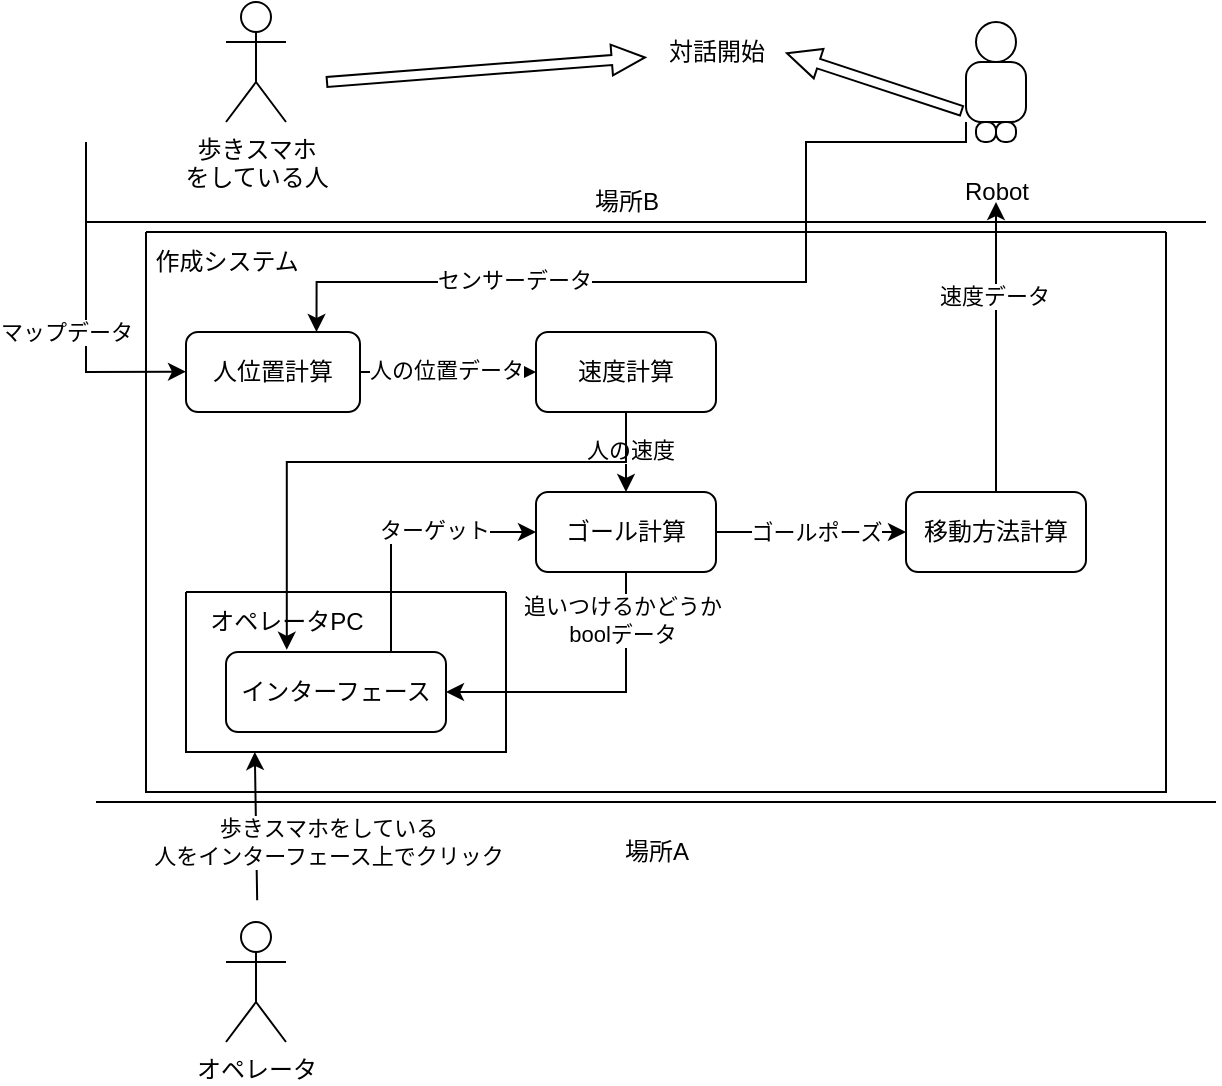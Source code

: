 <mxfile version="22.1.19" type="device">
  <diagram name="ページ1" id="q40Y4H6Cgm2v3x42ygtB">
    <mxGraphModel dx="2283" dy="667" grid="1" gridSize="10" guides="1" tooltips="1" connect="1" arrows="1" fold="1" page="1" pageScale="1" pageWidth="827" pageHeight="1169" math="0" shadow="0">
      <root>
        <mxCell id="0" />
        <mxCell id="1" parent="0" />
        <mxCell id="p3XjbXPdAwx0f5DoJ2kn-6" value="オペレータ" style="shape=umlActor;verticalLabelPosition=bottom;verticalAlign=top;html=1;outlineConnect=0;" parent="1" vertex="1">
          <mxGeometry x="110" y="570" width="30" height="60" as="geometry" />
        </mxCell>
        <mxCell id="p3XjbXPdAwx0f5DoJ2kn-9" value="" style="swimlane;startSize=0;" parent="1" vertex="1">
          <mxGeometry x="70" y="225" width="510" height="280" as="geometry">
            <mxRectangle x="140" y="230" width="50" height="40" as="alternateBounds" />
          </mxGeometry>
        </mxCell>
        <mxCell id="p3XjbXPdAwx0f5DoJ2kn-55" value="" style="edgeStyle=orthogonalEdgeStyle;rounded=0;orthogonalLoop=1;jettySize=auto;html=1;" parent="p3XjbXPdAwx0f5DoJ2kn-9" source="p3XjbXPdAwx0f5DoJ2kn-8" target="p3XjbXPdAwx0f5DoJ2kn-12" edge="1">
          <mxGeometry relative="1" as="geometry" />
        </mxCell>
        <mxCell id="p3XjbXPdAwx0f5DoJ2kn-56" value="人の位置データ" style="edgeLabel;html=1;align=center;verticalAlign=middle;resizable=0;points=[];" parent="p3XjbXPdAwx0f5DoJ2kn-55" vertex="1" connectable="0">
          <mxGeometry x="-0.027" y="1" relative="1" as="geometry">
            <mxPoint as="offset" />
          </mxGeometry>
        </mxCell>
        <mxCell id="p3XjbXPdAwx0f5DoJ2kn-8" value="人位置計算" style="rounded=1;whiteSpace=wrap;html=1;" parent="p3XjbXPdAwx0f5DoJ2kn-9" vertex="1">
          <mxGeometry x="20" y="50" width="87" height="40" as="geometry" />
        </mxCell>
        <mxCell id="p3XjbXPdAwx0f5DoJ2kn-10" value="作成システム" style="text;html=1;align=center;verticalAlign=middle;resizable=0;points=[];autosize=1;strokeColor=none;fillColor=none;" parent="p3XjbXPdAwx0f5DoJ2kn-9" vertex="1">
          <mxGeometry x="-10" width="100" height="30" as="geometry" />
        </mxCell>
        <mxCell id="p3XjbXPdAwx0f5DoJ2kn-81" style="edgeStyle=orthogonalEdgeStyle;rounded=0;orthogonalLoop=1;jettySize=auto;html=1;exitX=0.5;exitY=1;exitDx=0;exitDy=0;entryX=0.5;entryY=0;entryDx=0;entryDy=0;" parent="p3XjbXPdAwx0f5DoJ2kn-9" source="p3XjbXPdAwx0f5DoJ2kn-12" target="p3XjbXPdAwx0f5DoJ2kn-15" edge="1">
          <mxGeometry relative="1" as="geometry" />
        </mxCell>
        <mxCell id="p3XjbXPdAwx0f5DoJ2kn-82" value="人の速度" style="edgeLabel;html=1;align=center;verticalAlign=middle;resizable=0;points=[];" parent="p3XjbXPdAwx0f5DoJ2kn-81" vertex="1" connectable="0">
          <mxGeometry x="-0.073" y="2" relative="1" as="geometry">
            <mxPoint as="offset" />
          </mxGeometry>
        </mxCell>
        <mxCell id="p3XjbXPdAwx0f5DoJ2kn-12" value="速度計算" style="rounded=1;whiteSpace=wrap;html=1;" parent="p3XjbXPdAwx0f5DoJ2kn-9" vertex="1">
          <mxGeometry x="195" y="50" width="90" height="40" as="geometry" />
        </mxCell>
        <mxCell id="p3XjbXPdAwx0f5DoJ2kn-54" style="edgeStyle=orthogonalEdgeStyle;rounded=0;orthogonalLoop=1;jettySize=auto;html=1;exitX=0.5;exitY=1;exitDx=0;exitDy=0;entryX=1;entryY=0.5;entryDx=0;entryDy=0;" parent="p3XjbXPdAwx0f5DoJ2kn-9" source="p3XjbXPdAwx0f5DoJ2kn-15" target="p3XjbXPdAwx0f5DoJ2kn-13" edge="1">
          <mxGeometry relative="1" as="geometry" />
        </mxCell>
        <mxCell id="p3XjbXPdAwx0f5DoJ2kn-67" value="追いつけるかどうか&lt;br&gt;boolデータ" style="edgeLabel;html=1;align=center;verticalAlign=middle;resizable=0;points=[];" parent="p3XjbXPdAwx0f5DoJ2kn-54" vertex="1" connectable="0">
          <mxGeometry x="-0.683" y="-2" relative="1" as="geometry">
            <mxPoint as="offset" />
          </mxGeometry>
        </mxCell>
        <mxCell id="p3XjbXPdAwx0f5DoJ2kn-70" style="edgeStyle=orthogonalEdgeStyle;rounded=0;orthogonalLoop=1;jettySize=auto;html=1;exitX=1;exitY=0.5;exitDx=0;exitDy=0;entryX=0;entryY=0.5;entryDx=0;entryDy=0;" parent="p3XjbXPdAwx0f5DoJ2kn-9" source="p3XjbXPdAwx0f5DoJ2kn-15" target="p3XjbXPdAwx0f5DoJ2kn-17" edge="1">
          <mxGeometry relative="1" as="geometry" />
        </mxCell>
        <mxCell id="p3XjbXPdAwx0f5DoJ2kn-71" value="ゴールポーズ" style="edgeLabel;html=1;align=center;verticalAlign=middle;resizable=0;points=[];" parent="p3XjbXPdAwx0f5DoJ2kn-70" vertex="1" connectable="0">
          <mxGeometry x="0.052" relative="1" as="geometry">
            <mxPoint as="offset" />
          </mxGeometry>
        </mxCell>
        <mxCell id="p3XjbXPdAwx0f5DoJ2kn-15" value="ゴール計算" style="rounded=1;whiteSpace=wrap;html=1;" parent="p3XjbXPdAwx0f5DoJ2kn-9" vertex="1">
          <mxGeometry x="195" y="130" width="90" height="40" as="geometry" />
        </mxCell>
        <mxCell id="p3XjbXPdAwx0f5DoJ2kn-16" style="edgeStyle=orthogonalEdgeStyle;rounded=0;orthogonalLoop=1;jettySize=auto;html=1;exitX=0.5;exitY=1;exitDx=0;exitDy=0;" parent="p3XjbXPdAwx0f5DoJ2kn-9" source="p3XjbXPdAwx0f5DoJ2kn-15" target="p3XjbXPdAwx0f5DoJ2kn-15" edge="1">
          <mxGeometry relative="1" as="geometry" />
        </mxCell>
        <mxCell id="p3XjbXPdAwx0f5DoJ2kn-17" value="移動方法計算" style="rounded=1;whiteSpace=wrap;html=1;" parent="p3XjbXPdAwx0f5DoJ2kn-9" vertex="1">
          <mxGeometry x="380" y="130" width="90" height="40" as="geometry" />
        </mxCell>
        <mxCell id="p3XjbXPdAwx0f5DoJ2kn-30" value="" style="swimlane;startSize=0;" parent="p3XjbXPdAwx0f5DoJ2kn-9" vertex="1">
          <mxGeometry x="20" y="180" width="160" height="80" as="geometry" />
        </mxCell>
        <mxCell id="p3XjbXPdAwx0f5DoJ2kn-13" value="インターフェース" style="rounded=1;whiteSpace=wrap;html=1;" parent="p3XjbXPdAwx0f5DoJ2kn-30" vertex="1">
          <mxGeometry x="20" y="30" width="110" height="40" as="geometry" />
        </mxCell>
        <mxCell id="p3XjbXPdAwx0f5DoJ2kn-31" value="オペレータPC" style="text;html=1;align=center;verticalAlign=middle;resizable=0;points=[];autosize=1;strokeColor=none;fillColor=none;" parent="p3XjbXPdAwx0f5DoJ2kn-30" vertex="1">
          <mxGeometry width="100" height="30" as="geometry" />
        </mxCell>
        <mxCell id="p3XjbXPdAwx0f5DoJ2kn-83" value="" style="endArrow=classic;html=1;rounded=0;exitX=0.75;exitY=0;exitDx=0;exitDy=0;entryX=0;entryY=0.5;entryDx=0;entryDy=0;edgeStyle=orthogonalEdgeStyle;" parent="p3XjbXPdAwx0f5DoJ2kn-9" source="p3XjbXPdAwx0f5DoJ2kn-13" target="p3XjbXPdAwx0f5DoJ2kn-15" edge="1">
          <mxGeometry width="50" height="50" relative="1" as="geometry">
            <mxPoint x="430" y="145" as="sourcePoint" />
            <mxPoint x="480" y="95" as="targetPoint" />
          </mxGeometry>
        </mxCell>
        <mxCell id="p3XjbXPdAwx0f5DoJ2kn-84" value="ターゲット" style="edgeLabel;html=1;align=center;verticalAlign=middle;resizable=0;points=[];" parent="p3XjbXPdAwx0f5DoJ2kn-83" vertex="1" connectable="0">
          <mxGeometry x="0.226" y="1" relative="1" as="geometry">
            <mxPoint as="offset" />
          </mxGeometry>
        </mxCell>
        <mxCell id="mPH4-u29i5e3vEwbWO_n-1" style="edgeStyle=orthogonalEdgeStyle;rounded=0;orthogonalLoop=1;jettySize=auto;html=1;exitX=0.5;exitY=1;exitDx=0;exitDy=0;entryX=0.504;entryY=0.964;entryDx=0;entryDy=0;entryPerimeter=0;" parent="p3XjbXPdAwx0f5DoJ2kn-9" source="p3XjbXPdAwx0f5DoJ2kn-12" target="p3XjbXPdAwx0f5DoJ2kn-31" edge="1">
          <mxGeometry relative="1" as="geometry">
            <Array as="points">
              <mxPoint x="240" y="115" />
              <mxPoint x="70" y="115" />
            </Array>
          </mxGeometry>
        </mxCell>
        <mxCell id="p3XjbXPdAwx0f5DoJ2kn-36" value="歩きスマホ&lt;br&gt;をしている人" style="shape=umlActor;verticalLabelPosition=bottom;verticalAlign=top;html=1;outlineConnect=0;" parent="1" vertex="1">
          <mxGeometry x="110" y="110" width="30" height="60" as="geometry" />
        </mxCell>
        <mxCell id="p3XjbXPdAwx0f5DoJ2kn-47" value="Robot" style="text;html=1;align=center;verticalAlign=middle;resizable=0;points=[];autosize=1;strokeColor=none;fillColor=none;" parent="1" vertex="1">
          <mxGeometry x="465" y="190" width="60" height="30" as="geometry" />
        </mxCell>
        <mxCell id="p3XjbXPdAwx0f5DoJ2kn-50" value="" style="endArrow=classic;html=1;rounded=0;entryX=0.171;entryY=1.021;entryDx=0;entryDy=0;entryPerimeter=0;" parent="1" edge="1">
          <mxGeometry width="50" height="50" relative="1" as="geometry">
            <mxPoint x="125.59" y="559.16" as="sourcePoint" />
            <mxPoint x="124.4" y="485.0" as="targetPoint" />
            <Array as="points">
              <mxPoint x="125.59" y="559.16" />
            </Array>
          </mxGeometry>
        </mxCell>
        <mxCell id="p3XjbXPdAwx0f5DoJ2kn-52" value="歩きスマホをしている&lt;br&gt;人をインターフェース上でクリック" style="edgeLabel;html=1;align=center;verticalAlign=middle;resizable=0;points=[];" parent="p3XjbXPdAwx0f5DoJ2kn-50" vertex="1" connectable="0">
          <mxGeometry x="-0.51" y="1" relative="1" as="geometry">
            <mxPoint x="36" y="-11" as="offset" />
          </mxGeometry>
        </mxCell>
        <mxCell id="p3XjbXPdAwx0f5DoJ2kn-75" value="" style="group" parent="1" vertex="1" connectable="0">
          <mxGeometry x="480" y="120" width="30" height="60" as="geometry" />
        </mxCell>
        <mxCell id="p3XjbXPdAwx0f5DoJ2kn-43" value="" style="ellipse;whiteSpace=wrap;html=1;aspect=fixed;" parent="p3XjbXPdAwx0f5DoJ2kn-75" vertex="1">
          <mxGeometry x="5" width="20" height="20" as="geometry" />
        </mxCell>
        <mxCell id="p3XjbXPdAwx0f5DoJ2kn-44" value="" style="rounded=1;whiteSpace=wrap;html=1;arcSize=25;" parent="p3XjbXPdAwx0f5DoJ2kn-75" vertex="1">
          <mxGeometry y="20" width="30" height="30" as="geometry" />
        </mxCell>
        <mxCell id="p3XjbXPdAwx0f5DoJ2kn-45" value="" style="rounded=1;whiteSpace=wrap;html=1;arcSize=43;" parent="p3XjbXPdAwx0f5DoJ2kn-75" vertex="1">
          <mxGeometry x="5" y="50" width="10" height="10" as="geometry" />
        </mxCell>
        <mxCell id="p3XjbXPdAwx0f5DoJ2kn-46" value="" style="rounded=1;whiteSpace=wrap;html=1;arcSize=43;" parent="p3XjbXPdAwx0f5DoJ2kn-75" vertex="1">
          <mxGeometry x="15" y="50" width="10" height="10" as="geometry" />
        </mxCell>
        <mxCell id="p3XjbXPdAwx0f5DoJ2kn-79" style="edgeStyle=orthogonalEdgeStyle;rounded=0;orthogonalLoop=1;jettySize=auto;html=1;exitX=0.5;exitY=0;exitDx=0;exitDy=0;" parent="1" source="p3XjbXPdAwx0f5DoJ2kn-17" edge="1">
          <mxGeometry relative="1" as="geometry">
            <mxPoint x="495" y="210" as="targetPoint" />
          </mxGeometry>
        </mxCell>
        <mxCell id="p3XjbXPdAwx0f5DoJ2kn-80" value="速度データ" style="edgeLabel;html=1;align=center;verticalAlign=middle;resizable=0;points=[];" parent="p3XjbXPdAwx0f5DoJ2kn-79" vertex="1" connectable="0">
          <mxGeometry x="0.355" y="2" relative="1" as="geometry">
            <mxPoint as="offset" />
          </mxGeometry>
        </mxCell>
        <mxCell id="p3XjbXPdAwx0f5DoJ2kn-85" value="" style="endArrow=classic;html=1;rounded=0;entryX=1.025;entryY=0.697;entryDx=0;entryDy=0;entryPerimeter=0;shape=flexArrow;width=5;endSize=5.222;endWidth=9.444;" parent="1" edge="1">
          <mxGeometry width="50" height="50" relative="1" as="geometry">
            <mxPoint x="478.25" y="164.55" as="sourcePoint" />
            <mxPoint x="390" y="135.46" as="targetPoint" />
          </mxGeometry>
        </mxCell>
        <mxCell id="p3XjbXPdAwx0f5DoJ2kn-86" value="対話開始" style="text;html=1;align=center;verticalAlign=middle;resizable=0;points=[];autosize=1;strokeColor=none;fillColor=none;" parent="1" vertex="1">
          <mxGeometry x="320" y="120" width="70" height="30" as="geometry" />
        </mxCell>
        <mxCell id="870sRw7pD7z9VvGSY5oI-3" style="edgeStyle=orthogonalEdgeStyle;rounded=0;orthogonalLoop=1;jettySize=auto;html=1;entryX=0.75;entryY=0;entryDx=0;entryDy=0;exitX=0;exitY=1;exitDx=0;exitDy=0;" parent="1" source="p3XjbXPdAwx0f5DoJ2kn-44" target="p3XjbXPdAwx0f5DoJ2kn-8" edge="1">
          <mxGeometry relative="1" as="geometry">
            <mxPoint x="470" y="180" as="sourcePoint" />
            <mxPoint x="155.25" y="285" as="targetPoint" />
            <Array as="points">
              <mxPoint x="400" y="180" />
              <mxPoint x="400" y="250" />
              <mxPoint x="155" y="250" />
            </Array>
          </mxGeometry>
        </mxCell>
        <mxCell id="870sRw7pD7z9VvGSY5oI-4" value="センサーデータ" style="edgeLabel;html=1;align=center;verticalAlign=middle;resizable=0;points=[];" parent="870sRw7pD7z9VvGSY5oI-3" vertex="1" connectable="0">
          <mxGeometry x="0.424" y="-1" relative="1" as="geometry">
            <mxPoint as="offset" />
          </mxGeometry>
        </mxCell>
        <mxCell id="870sRw7pD7z9VvGSY5oI-5" value="" style="endArrow=classic;html=1;rounded=0;entryX=0;entryY=0.5;entryDx=0;entryDy=0;" parent="1" edge="1">
          <mxGeometry width="50" height="50" relative="1" as="geometry">
            <mxPoint x="40" y="180" as="sourcePoint" />
            <mxPoint x="90" y="294.86" as="targetPoint" />
            <Array as="points">
              <mxPoint x="40" y="295" />
            </Array>
          </mxGeometry>
        </mxCell>
        <mxCell id="870sRw7pD7z9VvGSY5oI-6" value="マップデータ" style="edgeLabel;html=1;align=center;verticalAlign=middle;resizable=0;points=[];" parent="870sRw7pD7z9VvGSY5oI-5" vertex="1" connectable="0">
          <mxGeometry x="-0.143" relative="1" as="geometry">
            <mxPoint x="-10" y="24" as="offset" />
          </mxGeometry>
        </mxCell>
        <mxCell id="9pPuMmvDypeMYqGXIPxz-1" value="" style="endArrow=classic;html=1;rounded=0;shape=flexArrow;width=5;endSize=5.222;endWidth=9.444;" parent="1" target="p3XjbXPdAwx0f5DoJ2kn-86" edge="1">
          <mxGeometry width="50" height="50" relative="1" as="geometry">
            <mxPoint x="160" y="150" as="sourcePoint" />
            <mxPoint x="320" y="160.91" as="targetPoint" />
          </mxGeometry>
        </mxCell>
        <mxCell id="-ZtRT_XqycCp_QkjvWYs-2" value="" style="endArrow=none;html=1;rounded=0;" parent="1" edge="1">
          <mxGeometry width="50" height="50" relative="1" as="geometry">
            <mxPoint x="45" y="510" as="sourcePoint" />
            <mxPoint x="605" y="510" as="targetPoint" />
          </mxGeometry>
        </mxCell>
        <mxCell id="-ZtRT_XqycCp_QkjvWYs-4" value="場所A" style="text;html=1;align=center;verticalAlign=middle;resizable=0;points=[];autosize=1;strokeColor=none;fillColor=none;" parent="1" vertex="1">
          <mxGeometry x="295" y="520" width="60" height="30" as="geometry" />
        </mxCell>
        <mxCell id="-ZtRT_XqycCp_QkjvWYs-5" value="" style="endArrow=none;html=1;rounded=0;" parent="1" edge="1">
          <mxGeometry width="50" height="50" relative="1" as="geometry">
            <mxPoint x="40" y="220" as="sourcePoint" />
            <mxPoint x="600" y="220" as="targetPoint" />
          </mxGeometry>
        </mxCell>
        <mxCell id="-ZtRT_XqycCp_QkjvWYs-6" value="場所B" style="text;html=1;align=center;verticalAlign=middle;resizable=0;points=[];autosize=1;strokeColor=none;fillColor=none;" parent="1" vertex="1">
          <mxGeometry x="280" y="195" width="60" height="30" as="geometry" />
        </mxCell>
      </root>
    </mxGraphModel>
  </diagram>
</mxfile>
